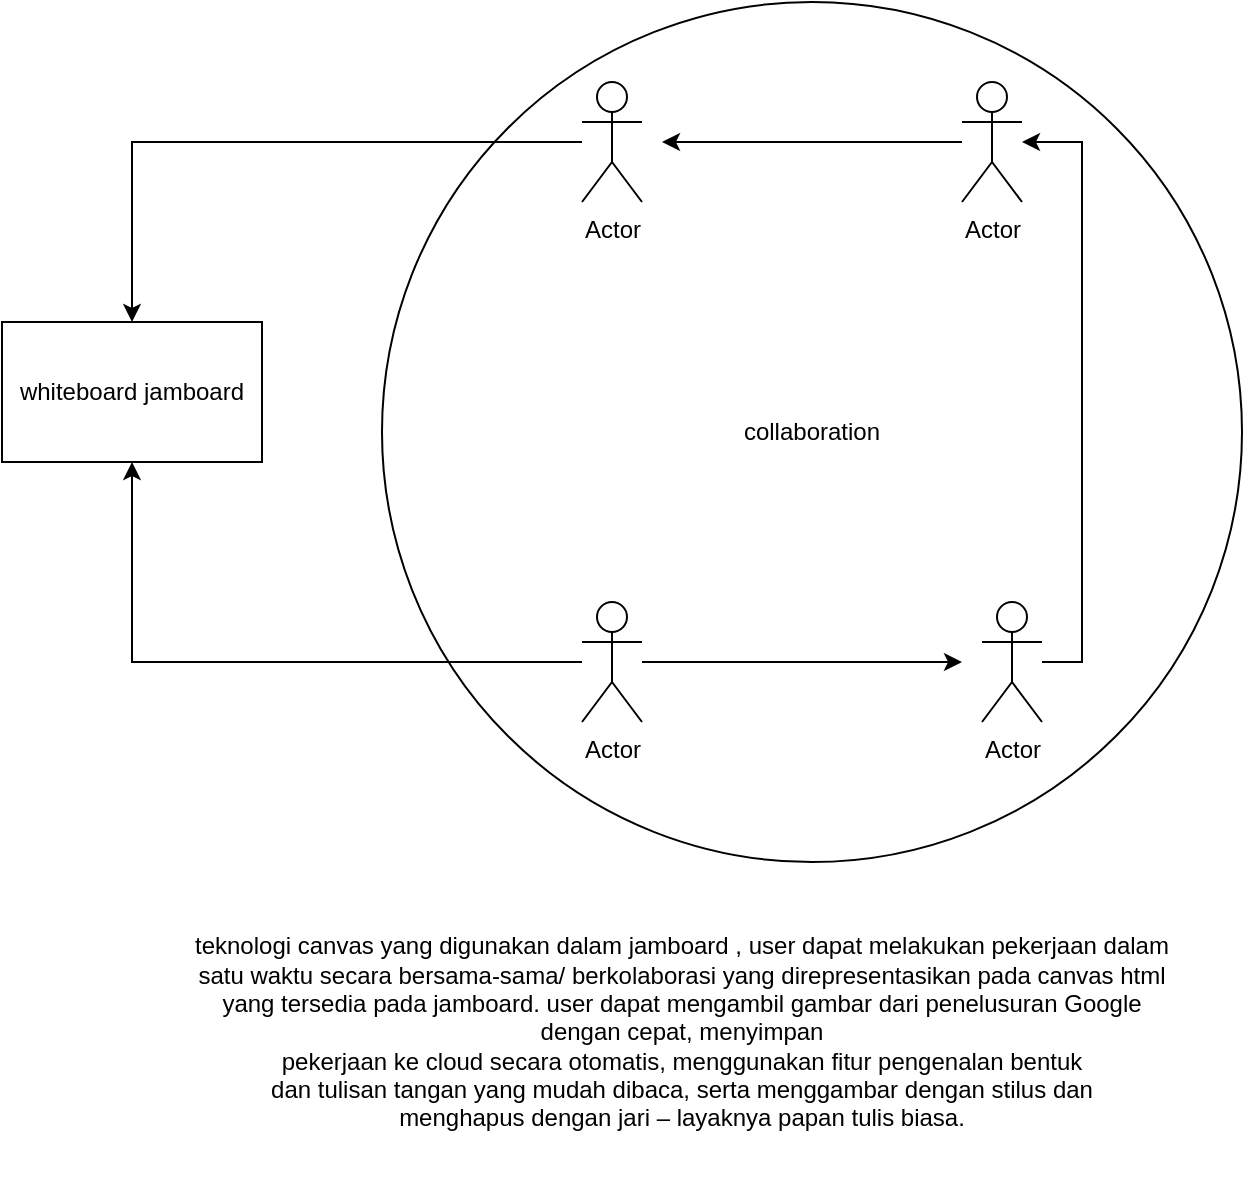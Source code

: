 <mxfile version="14.2.7" type="github">
  <diagram id="ZWmK5Tws61wm8Nxn4N8Q" name="Page-1">
    <mxGraphModel dx="1022" dy="432" grid="1" gridSize="10" guides="1" tooltips="1" connect="1" arrows="1" fold="1" page="1" pageScale="1" pageWidth="850" pageHeight="1100" math="0" shadow="0">
      <root>
        <mxCell id="0" />
        <mxCell id="1" parent="0" />
        <mxCell id="EVHR5OZLsBV4nY1zHX9c-12" value="collaboration" style="ellipse;whiteSpace=wrap;html=1;aspect=fixed;" vertex="1" parent="1">
          <mxGeometry x="240" y="10" width="430" height="430" as="geometry" />
        </mxCell>
        <mxCell id="EVHR5OZLsBV4nY1zHX9c-1" value="whiteboard jamboard" style="rounded=0;whiteSpace=wrap;html=1;" vertex="1" parent="1">
          <mxGeometry x="50" y="170" width="130" height="70" as="geometry" />
        </mxCell>
        <mxCell id="EVHR5OZLsBV4nY1zHX9c-7" style="edgeStyle=orthogonalEdgeStyle;rounded=0;orthogonalLoop=1;jettySize=auto;html=1;" edge="1" parent="1" source="EVHR5OZLsBV4nY1zHX9c-3" target="EVHR5OZLsBV4nY1zHX9c-1">
          <mxGeometry relative="1" as="geometry" />
        </mxCell>
        <mxCell id="EVHR5OZLsBV4nY1zHX9c-3" value="Actor" style="shape=umlActor;verticalLabelPosition=bottom;verticalAlign=top;html=1;outlineConnect=0;" vertex="1" parent="1">
          <mxGeometry x="340" y="50" width="30" height="60" as="geometry" />
        </mxCell>
        <mxCell id="EVHR5OZLsBV4nY1zHX9c-10" style="edgeStyle=orthogonalEdgeStyle;rounded=0;orthogonalLoop=1;jettySize=auto;html=1;" edge="1" parent="1" source="EVHR5OZLsBV4nY1zHX9c-4">
          <mxGeometry relative="1" as="geometry">
            <mxPoint x="530" y="340" as="targetPoint" />
          </mxGeometry>
        </mxCell>
        <mxCell id="EVHR5OZLsBV4nY1zHX9c-17" style="edgeStyle=orthogonalEdgeStyle;rounded=0;orthogonalLoop=1;jettySize=auto;html=1;" edge="1" parent="1" source="EVHR5OZLsBV4nY1zHX9c-4" target="EVHR5OZLsBV4nY1zHX9c-1">
          <mxGeometry relative="1" as="geometry" />
        </mxCell>
        <mxCell id="EVHR5OZLsBV4nY1zHX9c-4" value="Actor" style="shape=umlActor;verticalLabelPosition=bottom;verticalAlign=top;html=1;outlineConnect=0;" vertex="1" parent="1">
          <mxGeometry x="340" y="310" width="30" height="60" as="geometry" />
        </mxCell>
        <mxCell id="EVHR5OZLsBV4nY1zHX9c-18" style="edgeStyle=orthogonalEdgeStyle;rounded=0;orthogonalLoop=1;jettySize=auto;html=1;" edge="1" parent="1" source="EVHR5OZLsBV4nY1zHX9c-5" target="EVHR5OZLsBV4nY1zHX9c-6">
          <mxGeometry relative="1" as="geometry">
            <Array as="points">
              <mxPoint x="590" y="340" />
              <mxPoint x="590" y="80" />
            </Array>
          </mxGeometry>
        </mxCell>
        <mxCell id="EVHR5OZLsBV4nY1zHX9c-5" value="Actor" style="shape=umlActor;verticalLabelPosition=bottom;verticalAlign=top;html=1;outlineConnect=0;" vertex="1" parent="1">
          <mxGeometry x="540" y="310" width="30" height="60" as="geometry" />
        </mxCell>
        <mxCell id="EVHR5OZLsBV4nY1zHX9c-8" style="edgeStyle=orthogonalEdgeStyle;rounded=0;orthogonalLoop=1;jettySize=auto;html=1;" edge="1" parent="1" source="EVHR5OZLsBV4nY1zHX9c-6">
          <mxGeometry relative="1" as="geometry">
            <mxPoint x="380" y="80" as="targetPoint" />
          </mxGeometry>
        </mxCell>
        <mxCell id="EVHR5OZLsBV4nY1zHX9c-6" value="Actor" style="shape=umlActor;verticalLabelPosition=bottom;verticalAlign=top;html=1;outlineConnect=0;" vertex="1" parent="1">
          <mxGeometry x="530" y="50" width="30" height="60" as="geometry" />
        </mxCell>
        <mxCell id="EVHR5OZLsBV4nY1zHX9c-19" value="teknologi canvas yang digunakan dalam jamboard , user dapat melakukan pekerjaan dalam satu waktu secara bersama-sama/ berkolaborasi yang direpresentasikan pada canvas html yang tersedia pada jamboard. user dapat mengambil gambar dari penelusuran Google dengan cepat, menyimpan &lt;br/&gt;pekerjaan ke cloud secara otomatis, menggunakan fitur pengenalan bentuk &lt;br/&gt;dan tulisan tangan yang mudah dibaca, serta menggambar dengan stilus dan&lt;br/&gt; menghapus dengan jari – layaknya papan tulis biasa." style="text;html=1;strokeColor=none;fillColor=none;align=center;verticalAlign=middle;whiteSpace=wrap;rounded=0;" vertex="1" parent="1">
          <mxGeometry x="140" y="450" width="500" height="150" as="geometry" />
        </mxCell>
      </root>
    </mxGraphModel>
  </diagram>
</mxfile>
